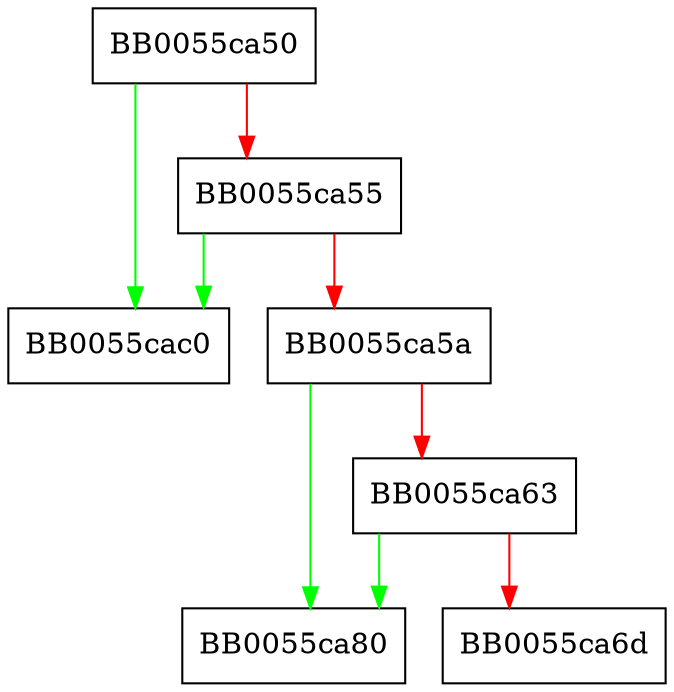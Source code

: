 digraph ossl_cmp_msg_gen_push0_ITAV {
  node [shape="box"];
  graph [splines=ortho];
  BB0055ca50 -> BB0055cac0 [color="green"];
  BB0055ca50 -> BB0055ca55 [color="red"];
  BB0055ca55 -> BB0055cac0 [color="green"];
  BB0055ca55 -> BB0055ca5a [color="red"];
  BB0055ca5a -> BB0055ca80 [color="green"];
  BB0055ca5a -> BB0055ca63 [color="red"];
  BB0055ca63 -> BB0055ca80 [color="green"];
  BB0055ca63 -> BB0055ca6d [color="red"];
}